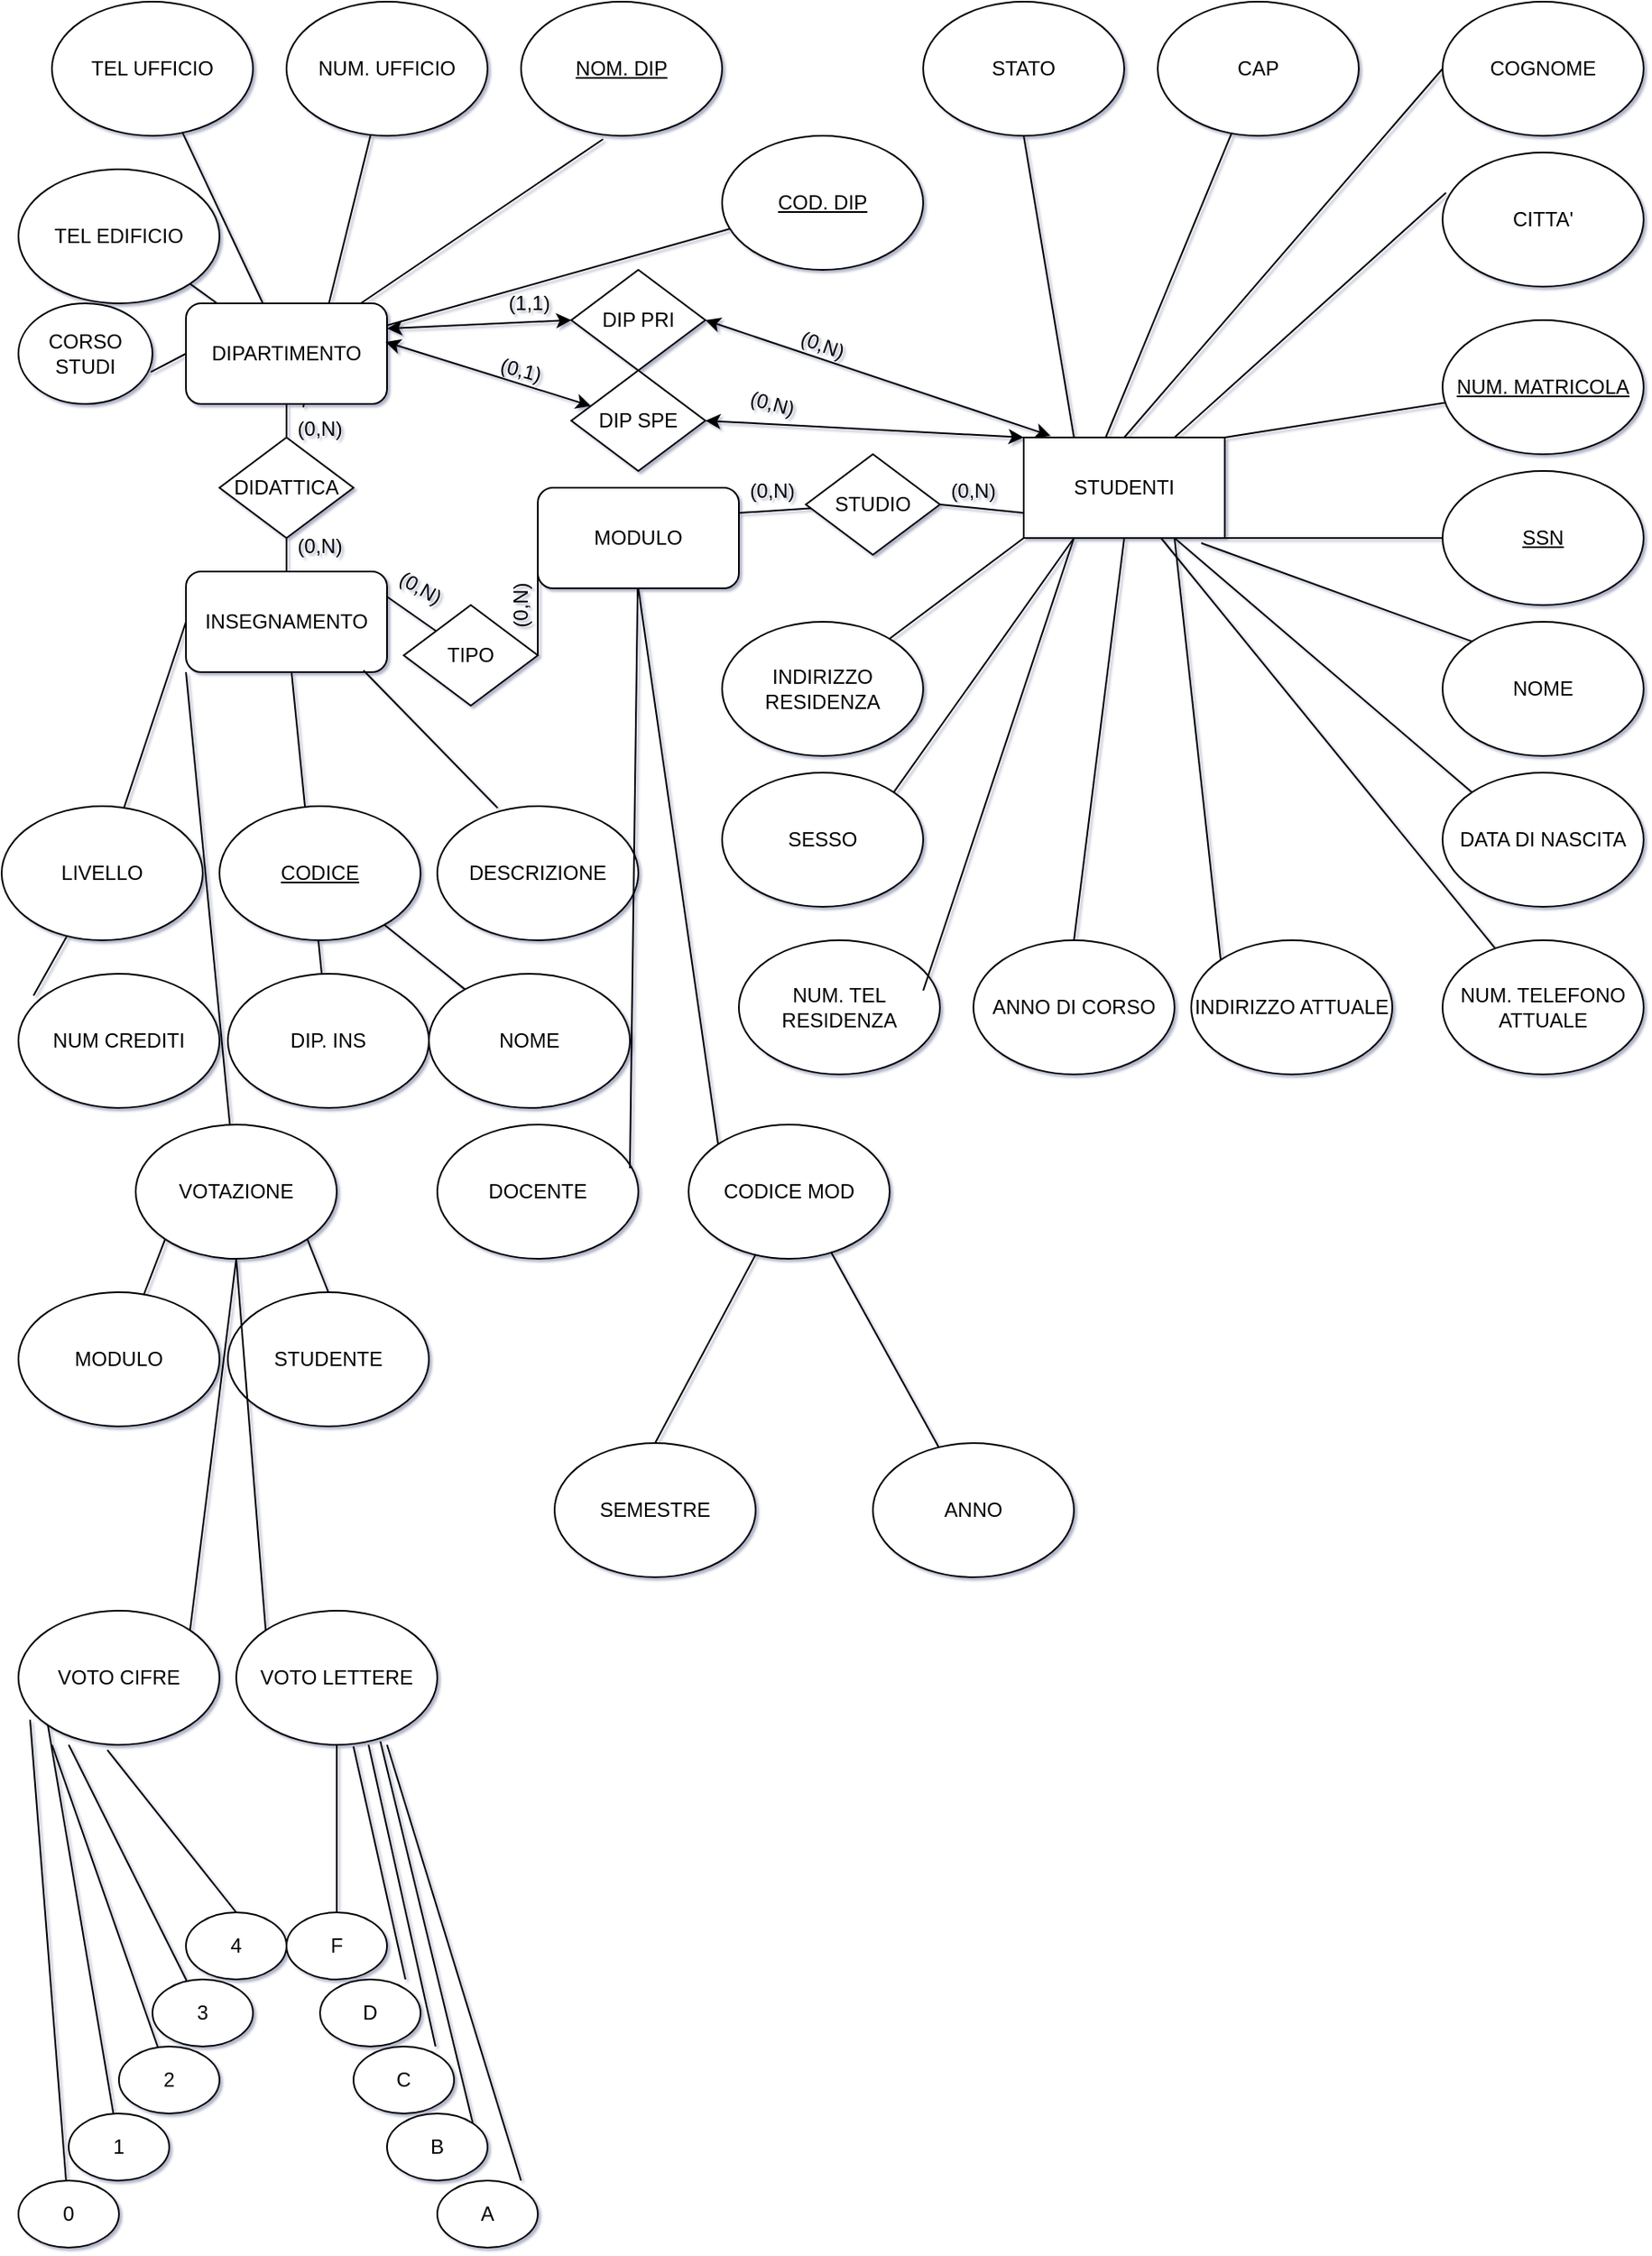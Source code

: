 <mxfile version="14.1.1" type="github">
  <diagram id="6cOSNIeElhGFrdeFhDfk" name="Page-1">
    <mxGraphModel dx="1860" dy="750" grid="1" gridSize="10" guides="0" tooltips="1" connect="1" arrows="1" fold="1" page="1" pageScale="1" pageWidth="413" pageHeight="583" math="0" shadow="1">
      <root>
        <mxCell id="0" />
        <mxCell id="1" parent="0" />
        <mxCell id="xA2UetYVVYsu-TyS2bMy-2" value="STUDENTI" style="rounded=0;whiteSpace=wrap;html=1;" parent="1" vertex="1">
          <mxGeometry x="600" y="260" width="120" height="60" as="geometry" />
        </mxCell>
        <mxCell id="xA2UetYVVYsu-TyS2bMy-3" value="STUDIO" style="rhombus;whiteSpace=wrap;html=1;" parent="1" vertex="1">
          <mxGeometry x="470" y="270" width="80" height="60" as="geometry" />
        </mxCell>
        <mxCell id="xA2UetYVVYsu-TyS2bMy-6" value="NOME" style="ellipse;whiteSpace=wrap;html=1;" parent="1" vertex="1">
          <mxGeometry x="850" y="370" width="120" height="80" as="geometry" />
        </mxCell>
        <mxCell id="xA2UetYVVYsu-TyS2bMy-7" value="&lt;u&gt;NUM. MATRICOLA&lt;/u&gt;" style="ellipse;whiteSpace=wrap;html=1;" parent="1" vertex="1">
          <mxGeometry x="850" y="190" width="120" height="80" as="geometry" />
        </mxCell>
        <mxCell id="xA2UetYVVYsu-TyS2bMy-8" value="&lt;u&gt;SSN&lt;/u&gt;" style="ellipse;whiteSpace=wrap;html=1;" parent="1" vertex="1">
          <mxGeometry x="850" y="280" width="120" height="80" as="geometry" />
        </mxCell>
        <mxCell id="xA2UetYVVYsu-TyS2bMy-10" value="NUM. TELEFONO ATTUALE" style="ellipse;whiteSpace=wrap;html=1;direction=west;" parent="1" vertex="1">
          <mxGeometry x="850" y="560" width="120" height="80" as="geometry" />
        </mxCell>
        <mxCell id="xA2UetYVVYsu-TyS2bMy-11" value="INDIRIZZO ATTUALE" style="ellipse;whiteSpace=wrap;html=1;" parent="1" vertex="1">
          <mxGeometry x="700" y="560" width="120" height="80" as="geometry" />
        </mxCell>
        <mxCell id="xA2UetYVVYsu-TyS2bMy-12" value="INDIRIZZO RESIDENZA" style="ellipse;whiteSpace=wrap;html=1;" parent="1" vertex="1">
          <mxGeometry x="420" y="370" width="120" height="80" as="geometry" />
        </mxCell>
        <mxCell id="xA2UetYVVYsu-TyS2bMy-13" value="NUM. TEL RESIDENZA" style="ellipse;whiteSpace=wrap;html=1;" parent="1" vertex="1">
          <mxGeometry x="430" y="560" width="120" height="80" as="geometry" />
        </mxCell>
        <mxCell id="xA2UetYVVYsu-TyS2bMy-14" value="DATA DI NASCITA" style="ellipse;whiteSpace=wrap;html=1;" parent="1" vertex="1">
          <mxGeometry x="850" y="460" width="120" height="80" as="geometry" />
        </mxCell>
        <mxCell id="xA2UetYVVYsu-TyS2bMy-15" value="SESSO" style="ellipse;whiteSpace=wrap;html=1;" parent="1" vertex="1">
          <mxGeometry x="420" y="460" width="120" height="80" as="geometry" />
        </mxCell>
        <mxCell id="xA2UetYVVYsu-TyS2bMy-16" value="ANNO DI CORSO" style="ellipse;whiteSpace=wrap;html=1;" parent="1" vertex="1">
          <mxGeometry x="570" y="560" width="120" height="80" as="geometry" />
        </mxCell>
        <mxCell id="xA2UetYVVYsu-TyS2bMy-24" value="CITTA&#39;" style="ellipse;whiteSpace=wrap;html=1;" parent="1" vertex="1">
          <mxGeometry x="850" y="90" width="120" height="80" as="geometry" />
        </mxCell>
        <mxCell id="xA2UetYVVYsu-TyS2bMy-25" value="STATO" style="ellipse;whiteSpace=wrap;html=1;" parent="1" vertex="1">
          <mxGeometry x="540" width="120" height="80" as="geometry" />
        </mxCell>
        <mxCell id="xA2UetYVVYsu-TyS2bMy-26" value="CAP" style="ellipse;whiteSpace=wrap;html=1;" parent="1" vertex="1">
          <mxGeometry x="680" width="120" height="80" as="geometry" />
        </mxCell>
        <mxCell id="xA2UetYVVYsu-TyS2bMy-27" value="COGNOME" style="ellipse;whiteSpace=wrap;html=1;" parent="1" vertex="1">
          <mxGeometry x="850" width="120" height="80" as="geometry" />
        </mxCell>
        <mxCell id="xA2UetYVVYsu-TyS2bMy-28" value="" style="endArrow=none;html=1;entryX=1;entryY=1;entryDx=0;entryDy=0;" parent="1" source="xA2UetYVVYsu-TyS2bMy-8" target="xA2UetYVVYsu-TyS2bMy-2" edge="1">
          <mxGeometry width="50" height="50" relative="1" as="geometry">
            <mxPoint x="390" y="310" as="sourcePoint" />
            <mxPoint x="440" y="260" as="targetPoint" />
          </mxGeometry>
        </mxCell>
        <mxCell id="xA2UetYVVYsu-TyS2bMy-29" value="" style="endArrow=none;html=1;exitX=1;exitY=0;exitDx=0;exitDy=0;" parent="1" source="xA2UetYVVYsu-TyS2bMy-2" target="xA2UetYVVYsu-TyS2bMy-7" edge="1">
          <mxGeometry width="50" height="50" relative="1" as="geometry">
            <mxPoint x="390" y="310" as="sourcePoint" />
            <mxPoint x="440" y="260" as="targetPoint" />
          </mxGeometry>
        </mxCell>
        <mxCell id="xA2UetYVVYsu-TyS2bMy-30" value="" style="endArrow=none;html=1;exitX=0.25;exitY=0;exitDx=0;exitDy=0;entryX=0.5;entryY=1;entryDx=0;entryDy=0;" parent="1" source="xA2UetYVVYsu-TyS2bMy-2" target="xA2UetYVVYsu-TyS2bMy-25" edge="1">
          <mxGeometry width="50" height="50" relative="1" as="geometry">
            <mxPoint x="547" y="192.02" as="sourcePoint" />
            <mxPoint x="530" y="120" as="targetPoint" />
          </mxGeometry>
        </mxCell>
        <mxCell id="xA2UetYVVYsu-TyS2bMy-31" value="" style="endArrow=none;html=1;entryX=0.408;entryY=0;entryDx=0;entryDy=0;entryPerimeter=0;" parent="1" source="xA2UetYVVYsu-TyS2bMy-26" target="xA2UetYVVYsu-TyS2bMy-2" edge="1">
          <mxGeometry width="50" height="50" relative="1" as="geometry">
            <mxPoint x="390" y="210" as="sourcePoint" />
            <mxPoint x="556.96" y="168.02" as="targetPoint" />
          </mxGeometry>
        </mxCell>
        <mxCell id="xA2UetYVVYsu-TyS2bMy-32" value="" style="endArrow=none;html=1;exitX=0.017;exitY=0.3;exitDx=0;exitDy=0;exitPerimeter=0;entryX=0.75;entryY=0;entryDx=0;entryDy=0;" parent="1" source="xA2UetYVVYsu-TyS2bMy-24" target="xA2UetYVVYsu-TyS2bMy-2" edge="1">
          <mxGeometry width="50" height="50" relative="1" as="geometry">
            <mxPoint x="390" y="210" as="sourcePoint" />
            <mxPoint x="670" y="200" as="targetPoint" />
          </mxGeometry>
        </mxCell>
        <mxCell id="xA2UetYVVYsu-TyS2bMy-33" value="" style="endArrow=none;html=1;entryX=0;entryY=0.5;entryDx=0;entryDy=0;exitX=0.5;exitY=0;exitDx=0;exitDy=0;" parent="1" source="xA2UetYVVYsu-TyS2bMy-2" target="xA2UetYVVYsu-TyS2bMy-27" edge="1">
          <mxGeometry width="50" height="50" relative="1" as="geometry">
            <mxPoint x="640" y="170" as="sourcePoint" />
            <mxPoint x="440" y="160" as="targetPoint" />
          </mxGeometry>
        </mxCell>
        <mxCell id="xA2UetYVVYsu-TyS2bMy-34" value="&lt;u&gt;NOM. DIP&lt;/u&gt;" style="ellipse;whiteSpace=wrap;html=1;" parent="1" vertex="1">
          <mxGeometry x="300" width="120" height="80" as="geometry" />
        </mxCell>
        <mxCell id="xA2UetYVVYsu-TyS2bMy-35" value="DIP. INS" style="ellipse;whiteSpace=wrap;html=1;" parent="1" vertex="1">
          <mxGeometry x="125" y="580" width="120" height="80" as="geometry" />
        </mxCell>
        <mxCell id="xA2UetYVVYsu-TyS2bMy-36" value="TEL EDIFICIO" style="ellipse;whiteSpace=wrap;html=1;" parent="1" vertex="1">
          <mxGeometry y="100" width="120" height="80" as="geometry" />
        </mxCell>
        <mxCell id="xA2UetYVVYsu-TyS2bMy-37" value="TEL UFFICIO" style="ellipse;whiteSpace=wrap;html=1;" parent="1" vertex="1">
          <mxGeometry x="20" width="120" height="80" as="geometry" />
        </mxCell>
        <mxCell id="xA2UetYVVYsu-TyS2bMy-38" value="NUM. UFFICIO" style="ellipse;whiteSpace=wrap;html=1;" parent="1" vertex="1">
          <mxGeometry x="160" width="120" height="80" as="geometry" />
        </mxCell>
        <mxCell id="xA2UetYVVYsu-TyS2bMy-39" value="&lt;u&gt;COD. DIP&lt;/u&gt;" style="ellipse;whiteSpace=wrap;html=1;" parent="1" vertex="1">
          <mxGeometry x="420" y="80" width="120" height="80" as="geometry" />
        </mxCell>
        <mxCell id="xA2UetYVVYsu-TyS2bMy-40" value="" style="endArrow=none;html=1;" parent="1" source="xA2UetYVVYsu-TyS2bMy-39" target="xA2UetYVVYsu-TyS2bMy-58" edge="1">
          <mxGeometry width="50" height="50" relative="1" as="geometry">
            <mxPoint x="400" y="310" as="sourcePoint" />
            <mxPoint x="450" y="260" as="targetPoint" />
          </mxGeometry>
        </mxCell>
        <mxCell id="xA2UetYVVYsu-TyS2bMy-41" value="" style="endArrow=none;html=1;exitX=0.408;exitY=1.025;exitDx=0;exitDy=0;exitPerimeter=0;" parent="1" source="xA2UetYVVYsu-TyS2bMy-34" target="xA2UetYVVYsu-TyS2bMy-58" edge="1">
          <mxGeometry width="50" height="50" relative="1" as="geometry">
            <mxPoint x="220" y="530" as="sourcePoint" />
            <mxPoint x="450" y="260" as="targetPoint" />
          </mxGeometry>
        </mxCell>
        <mxCell id="xA2UetYVVYsu-TyS2bMy-42" value="" style="endArrow=none;html=1;exitX=1;exitY=1;exitDx=0;exitDy=0;" parent="1" source="xA2UetYVVYsu-TyS2bMy-36" target="xA2UetYVVYsu-TyS2bMy-58" edge="1">
          <mxGeometry width="50" height="50" relative="1" as="geometry">
            <mxPoint x="400" y="310" as="sourcePoint" />
            <mxPoint x="450" y="260" as="targetPoint" />
          </mxGeometry>
        </mxCell>
        <mxCell id="xA2UetYVVYsu-TyS2bMy-43" value="" style="endArrow=none;html=1;exitX=0.583;exitY=1.033;exitDx=0;exitDy=0;exitPerimeter=0;" parent="1" source="xA2UetYVVYsu-TyS2bMy-58" target="xA2UetYVVYsu-TyS2bMy-38" edge="1">
          <mxGeometry width="50" height="50" relative="1" as="geometry">
            <mxPoint x="400" y="310" as="sourcePoint" />
            <mxPoint x="450" y="260" as="targetPoint" />
          </mxGeometry>
        </mxCell>
        <mxCell id="xA2UetYVVYsu-TyS2bMy-44" value="" style="endArrow=none;html=1;" parent="1" source="xA2UetYVVYsu-TyS2bMy-58" target="xA2UetYVVYsu-TyS2bMy-37" edge="1">
          <mxGeometry width="50" height="50" relative="1" as="geometry">
            <mxPoint x="400" y="310" as="sourcePoint" />
            <mxPoint x="450" y="260" as="targetPoint" />
          </mxGeometry>
        </mxCell>
        <mxCell id="xA2UetYVVYsu-TyS2bMy-48" value="" style="endArrow=none;html=1;exitX=0.883;exitY=1.05;exitDx=0;exitDy=0;exitPerimeter=0;entryX=0;entryY=0;entryDx=0;entryDy=0;" parent="1" source="xA2UetYVVYsu-TyS2bMy-2" target="xA2UetYVVYsu-TyS2bMy-6" edge="1">
          <mxGeometry width="50" height="50" relative="1" as="geometry">
            <mxPoint x="400" y="510" as="sourcePoint" />
            <mxPoint x="450" y="460" as="targetPoint" />
          </mxGeometry>
        </mxCell>
        <mxCell id="xA2UetYVVYsu-TyS2bMy-49" value="" style="endArrow=none;html=1;entryX=0.25;entryY=1;entryDx=0;entryDy=0;exitX=1;exitY=0;exitDx=0;exitDy=0;" parent="1" source="xA2UetYVVYsu-TyS2bMy-15" target="xA2UetYVVYsu-TyS2bMy-2" edge="1">
          <mxGeometry width="50" height="50" relative="1" as="geometry">
            <mxPoint x="400" y="510" as="sourcePoint" />
            <mxPoint x="450" y="460" as="targetPoint" />
          </mxGeometry>
        </mxCell>
        <mxCell id="xA2UetYVVYsu-TyS2bMy-50" value="" style="endArrow=none;html=1;entryX=0;entryY=1;entryDx=0;entryDy=0;" parent="1" source="xA2UetYVVYsu-TyS2bMy-12" target="xA2UetYVVYsu-TyS2bMy-2" edge="1">
          <mxGeometry width="50" height="50" relative="1" as="geometry">
            <mxPoint x="400" y="510" as="sourcePoint" />
            <mxPoint x="450" y="460" as="targetPoint" />
          </mxGeometry>
        </mxCell>
        <mxCell id="xA2UetYVVYsu-TyS2bMy-51" value="" style="endArrow=none;html=1;exitX=0.75;exitY=1;exitDx=0;exitDy=0;entryX=0;entryY=0;entryDx=0;entryDy=0;" parent="1" source="xA2UetYVVYsu-TyS2bMy-2" target="xA2UetYVVYsu-TyS2bMy-14" edge="1">
          <mxGeometry width="50" height="50" relative="1" as="geometry">
            <mxPoint x="400" y="510" as="sourcePoint" />
            <mxPoint x="450" y="460" as="targetPoint" />
          </mxGeometry>
        </mxCell>
        <mxCell id="xA2UetYVVYsu-TyS2bMy-52" value="" style="endArrow=none;html=1;entryX=0.25;entryY=1;entryDx=0;entryDy=0;exitX=0.917;exitY=0.375;exitDx=0;exitDy=0;exitPerimeter=0;" parent="1" source="xA2UetYVVYsu-TyS2bMy-13" target="xA2UetYVVYsu-TyS2bMy-2" edge="1">
          <mxGeometry width="50" height="50" relative="1" as="geometry">
            <mxPoint x="400" y="510" as="sourcePoint" />
            <mxPoint x="450" y="460" as="targetPoint" />
          </mxGeometry>
        </mxCell>
        <mxCell id="xA2UetYVVYsu-TyS2bMy-53" value="" style="endArrow=none;html=1;entryX=0.5;entryY=1;entryDx=0;entryDy=0;exitX=0.5;exitY=0;exitDx=0;exitDy=0;" parent="1" source="xA2UetYVVYsu-TyS2bMy-16" target="xA2UetYVVYsu-TyS2bMy-2" edge="1">
          <mxGeometry width="50" height="50" relative="1" as="geometry">
            <mxPoint x="400" y="510" as="sourcePoint" />
            <mxPoint x="450" y="460" as="targetPoint" />
          </mxGeometry>
        </mxCell>
        <mxCell id="xA2UetYVVYsu-TyS2bMy-54" value="" style="endArrow=none;html=1;entryX=0.683;entryY=1;entryDx=0;entryDy=0;entryPerimeter=0;" parent="1" source="xA2UetYVVYsu-TyS2bMy-10" target="xA2UetYVVYsu-TyS2bMy-2" edge="1">
          <mxGeometry width="50" height="50" relative="1" as="geometry">
            <mxPoint x="400" y="510" as="sourcePoint" />
            <mxPoint x="450" y="460" as="targetPoint" />
          </mxGeometry>
        </mxCell>
        <mxCell id="xA2UetYVVYsu-TyS2bMy-56" value="" style="endArrow=none;html=1;entryX=0.75;entryY=1;entryDx=0;entryDy=0;exitX=0;exitY=0;exitDx=0;exitDy=0;" parent="1" source="xA2UetYVVYsu-TyS2bMy-11" target="xA2UetYVVYsu-TyS2bMy-2" edge="1">
          <mxGeometry width="50" height="50" relative="1" as="geometry">
            <mxPoint x="400" y="510" as="sourcePoint" />
            <mxPoint x="450" y="460" as="targetPoint" />
          </mxGeometry>
        </mxCell>
        <mxCell id="xA2UetYVVYsu-TyS2bMy-61" value="INSEGNAMENTO" style="rounded=1;whiteSpace=wrap;html=1;" parent="1" vertex="1">
          <mxGeometry x="100" y="340" width="120" height="60" as="geometry" />
        </mxCell>
        <mxCell id="xA2UetYVVYsu-TyS2bMy-62" value="" style="endArrow=none;html=1;" parent="1" target="xA2UetYVVYsu-TyS2bMy-150" edge="1">
          <mxGeometry width="50" height="50" relative="1" as="geometry">
            <mxPoint x="160" y="340" as="sourcePoint" />
            <mxPoint x="160" y="320" as="targetPoint" />
          </mxGeometry>
        </mxCell>
        <mxCell id="xA2UetYVVYsu-TyS2bMy-63" value="NUM CREDITI" style="ellipse;whiteSpace=wrap;html=1;" parent="1" vertex="1">
          <mxGeometry y="580" width="120" height="80" as="geometry" />
        </mxCell>
        <mxCell id="xA2UetYVVYsu-TyS2bMy-65" value="DESCRIZIONE" style="ellipse;whiteSpace=wrap;html=1;" parent="1" vertex="1">
          <mxGeometry x="250" y="480" width="120" height="80" as="geometry" />
        </mxCell>
        <mxCell id="xA2UetYVVYsu-TyS2bMy-66" value="NOME" style="ellipse;whiteSpace=wrap;html=1;" parent="1" vertex="1">
          <mxGeometry x="245" y="580" width="120" height="80" as="geometry" />
        </mxCell>
        <mxCell id="xA2UetYVVYsu-TyS2bMy-70" value="" style="endArrow=none;html=1;exitX=0.3;exitY=0.013;exitDx=0;exitDy=0;entryX=0.883;entryY=0.983;entryDx=0;entryDy=0;entryPerimeter=0;exitPerimeter=0;" parent="1" source="xA2UetYVVYsu-TyS2bMy-65" target="xA2UetYVVYsu-TyS2bMy-61" edge="1">
          <mxGeometry width="50" height="50" relative="1" as="geometry">
            <mxPoint x="400" y="90" as="sourcePoint" />
            <mxPoint x="450" y="40" as="targetPoint" />
          </mxGeometry>
        </mxCell>
        <mxCell id="xA2UetYVVYsu-TyS2bMy-72" value="" style="endArrow=none;html=1;entryX=0;entryY=0.5;entryDx=0;entryDy=0;" parent="1" source="xA2UetYVVYsu-TyS2bMy-67" target="xA2UetYVVYsu-TyS2bMy-61" edge="1">
          <mxGeometry width="50" height="50" relative="1" as="geometry">
            <mxPoint x="400" y="90" as="sourcePoint" />
            <mxPoint x="450" y="40" as="targetPoint" />
          </mxGeometry>
        </mxCell>
        <mxCell id="xA2UetYVVYsu-TyS2bMy-73" value="" style="endArrow=none;html=1;" parent="1" source="xA2UetYVVYsu-TyS2bMy-35" target="xA2UetYVVYsu-TyS2bMy-61" edge="1">
          <mxGeometry width="50" height="50" relative="1" as="geometry">
            <mxPoint x="400" y="90" as="sourcePoint" />
            <mxPoint x="450" y="40" as="targetPoint" />
          </mxGeometry>
        </mxCell>
        <mxCell id="xA2UetYVVYsu-TyS2bMy-74" value="MODULO" style="rounded=1;whiteSpace=wrap;html=1;" parent="1" vertex="1">
          <mxGeometry x="310" y="290" width="120" height="60" as="geometry" />
        </mxCell>
        <mxCell id="xA2UetYVVYsu-TyS2bMy-75" value="" style="endArrow=none;html=1;entryX=0;entryY=0.75;entryDx=0;entryDy=0;exitX=1;exitY=0.5;exitDx=0;exitDy=0;" parent="1" source="xA2UetYVVYsu-TyS2bMy-3" target="xA2UetYVVYsu-TyS2bMy-2" edge="1">
          <mxGeometry width="50" height="50" relative="1" as="geometry">
            <mxPoint x="290" y="310" as="sourcePoint" />
            <mxPoint x="450" y="480" as="targetPoint" />
          </mxGeometry>
        </mxCell>
        <mxCell id="xA2UetYVVYsu-TyS2bMy-76" value="VOTO CIFRE" style="ellipse;whiteSpace=wrap;html=1;" parent="1" vertex="1">
          <mxGeometry y="960" width="120" height="80" as="geometry" />
        </mxCell>
        <mxCell id="xA2UetYVVYsu-TyS2bMy-77" value="CODICE MOD" style="ellipse;whiteSpace=wrap;html=1;" parent="1" vertex="1">
          <mxGeometry x="400" y="670" width="120" height="80" as="geometry" />
        </mxCell>
        <mxCell id="xA2UetYVVYsu-TyS2bMy-79" value="ANNO" style="ellipse;whiteSpace=wrap;html=1;" parent="1" vertex="1">
          <mxGeometry x="510" y="860" width="120" height="80" as="geometry" />
        </mxCell>
        <mxCell id="xA2UetYVVYsu-TyS2bMy-81" value="DOCENTE" style="ellipse;whiteSpace=wrap;html=1;" parent="1" vertex="1">
          <mxGeometry x="250" y="670" width="120" height="80" as="geometry" />
        </mxCell>
        <mxCell id="xA2UetYVVYsu-TyS2bMy-83" value="" style="endArrow=none;html=1;exitX=0.958;exitY=0.325;exitDx=0;exitDy=0;exitPerimeter=0;" parent="1" source="xA2UetYVVYsu-TyS2bMy-81" target="xA2UetYVVYsu-TyS2bMy-74" edge="1">
          <mxGeometry width="50" height="50" relative="1" as="geometry">
            <mxPoint x="400" y="730" as="sourcePoint" />
            <mxPoint x="450" y="680" as="targetPoint" />
          </mxGeometry>
        </mxCell>
        <mxCell id="xA2UetYVVYsu-TyS2bMy-84" value="SEMESTRE" style="ellipse;whiteSpace=wrap;html=1;" parent="1" vertex="1">
          <mxGeometry x="320" y="860" width="120" height="80" as="geometry" />
        </mxCell>
        <mxCell id="xA2UetYVVYsu-TyS2bMy-85" value="" style="endArrow=none;html=1;exitX=0.5;exitY=1;exitDx=0;exitDy=0;entryX=0;entryY=0;entryDx=0;entryDy=0;" parent="1" source="xA2UetYVVYsu-TyS2bMy-74" target="xA2UetYVVYsu-TyS2bMy-77" edge="1">
          <mxGeometry width="50" height="50" relative="1" as="geometry">
            <mxPoint x="400" y="730" as="sourcePoint" />
            <mxPoint x="450" y="680" as="targetPoint" />
          </mxGeometry>
        </mxCell>
        <mxCell id="xA2UetYVVYsu-TyS2bMy-87" value="" style="endArrow=none;html=1;exitX=0.5;exitY=0;exitDx=0;exitDy=0;" parent="1" source="xA2UetYVVYsu-TyS2bMy-84" target="xA2UetYVVYsu-TyS2bMy-77" edge="1">
          <mxGeometry width="50" height="50" relative="1" as="geometry">
            <mxPoint x="400" y="730" as="sourcePoint" />
            <mxPoint x="399.96" y="820" as="targetPoint" />
          </mxGeometry>
        </mxCell>
        <mxCell id="xA2UetYVVYsu-TyS2bMy-88" value="" style="endArrow=none;html=1;exitX=0.708;exitY=0.95;exitDx=0;exitDy=0;exitPerimeter=0;" parent="1" source="xA2UetYVVYsu-TyS2bMy-77" target="xA2UetYVVYsu-TyS2bMy-79" edge="1">
          <mxGeometry width="50" height="50" relative="1" as="geometry">
            <mxPoint x="500.04" y="824" as="sourcePoint" />
            <mxPoint x="450" y="680" as="targetPoint" />
          </mxGeometry>
        </mxCell>
        <mxCell id="xA2UetYVVYsu-TyS2bMy-58" value="DIPARTIMENTO" style="rounded=1;whiteSpace=wrap;html=1;" parent="1" vertex="1">
          <mxGeometry x="100" y="180" width="120" height="60" as="geometry" />
        </mxCell>
        <mxCell id="xA2UetYVVYsu-TyS2bMy-90" value="" style="endArrow=none;html=1;exitX=0.5;exitY=0;exitDx=0;exitDy=0;" parent="1" edge="1">
          <mxGeometry width="50" height="50" relative="1" as="geometry">
            <mxPoint x="160" y="260" as="sourcePoint" />
            <mxPoint x="160" y="240" as="targetPoint" />
          </mxGeometry>
        </mxCell>
        <mxCell id="xA2UetYVVYsu-TyS2bMy-94" value="VOTO LETTERE" style="ellipse;whiteSpace=wrap;html=1;" parent="1" vertex="1">
          <mxGeometry x="130" y="960" width="120" height="80" as="geometry" />
        </mxCell>
        <mxCell id="xA2UetYVVYsu-TyS2bMy-95" value="MODULO" style="ellipse;whiteSpace=wrap;html=1;" parent="1" vertex="1">
          <mxGeometry y="770" width="120" height="80" as="geometry" />
        </mxCell>
        <mxCell id="xA2UetYVVYsu-TyS2bMy-96" value="STUDENTE" style="ellipse;whiteSpace=wrap;html=1;" parent="1" vertex="1">
          <mxGeometry x="125" y="770" width="120" height="80" as="geometry" />
        </mxCell>
        <mxCell id="xA2UetYVVYsu-TyS2bMy-97" value="" style="endArrow=none;html=1;exitX=0;exitY=1;exitDx=0;exitDy=0;" parent="1" source="xA2UetYVVYsu-TyS2bMy-159" target="xA2UetYVVYsu-TyS2bMy-95" edge="1">
          <mxGeometry width="50" height="50" relative="1" as="geometry">
            <mxPoint x="70.04" y="800" as="sourcePoint" />
            <mxPoint x="450" y="880" as="targetPoint" />
          </mxGeometry>
        </mxCell>
        <mxCell id="xA2UetYVVYsu-TyS2bMy-98" value="" style="endArrow=none;html=1;exitX=1;exitY=1;exitDx=0;exitDy=0;entryX=0.5;entryY=0;entryDx=0;entryDy=0;" parent="1" source="xA2UetYVVYsu-TyS2bMy-159" target="xA2UetYVVYsu-TyS2bMy-96" edge="1">
          <mxGeometry width="50" height="50" relative="1" as="geometry">
            <mxPoint x="140" y="785" as="sourcePoint" />
            <mxPoint x="450" y="880" as="targetPoint" />
          </mxGeometry>
        </mxCell>
        <mxCell id="xA2UetYVVYsu-TyS2bMy-99" value="" style="endArrow=none;html=1;exitX=0.5;exitY=1;exitDx=0;exitDy=0;entryX=1;entryY=0;entryDx=0;entryDy=0;" parent="1" source="xA2UetYVVYsu-TyS2bMy-159" target="xA2UetYVVYsu-TyS2bMy-76" edge="1">
          <mxGeometry width="50" height="50" relative="1" as="geometry">
            <mxPoint x="110" y="800" as="sourcePoint" />
            <mxPoint x="450" y="880" as="targetPoint" />
          </mxGeometry>
        </mxCell>
        <mxCell id="xA2UetYVVYsu-TyS2bMy-100" value="" style="endArrow=none;html=1;exitX=0.5;exitY=1;exitDx=0;exitDy=0;entryX=0;entryY=0;entryDx=0;entryDy=0;" parent="1" source="xA2UetYVVYsu-TyS2bMy-159" target="xA2UetYVVYsu-TyS2bMy-94" edge="1">
          <mxGeometry width="50" height="50" relative="1" as="geometry">
            <mxPoint x="121.04" y="803" as="sourcePoint" />
            <mxPoint x="450" y="880" as="targetPoint" />
          </mxGeometry>
        </mxCell>
        <mxCell id="xA2UetYVVYsu-TyS2bMy-101" value="F" style="ellipse;whiteSpace=wrap;html=1;" parent="1" vertex="1">
          <mxGeometry x="160" y="1140" width="60" height="40" as="geometry" />
        </mxCell>
        <mxCell id="xA2UetYVVYsu-TyS2bMy-102" value="4" style="ellipse;whiteSpace=wrap;html=1;" parent="1" vertex="1">
          <mxGeometry x="100" y="1140" width="60" height="40" as="geometry" />
        </mxCell>
        <mxCell id="xA2UetYVVYsu-TyS2bMy-103" value="A" style="ellipse;whiteSpace=wrap;html=1;" parent="1" vertex="1">
          <mxGeometry x="250" y="1300" width="60" height="40" as="geometry" />
        </mxCell>
        <mxCell id="xA2UetYVVYsu-TyS2bMy-104" value="B" style="ellipse;whiteSpace=wrap;html=1;" parent="1" vertex="1">
          <mxGeometry x="220" y="1260" width="60" height="40" as="geometry" />
        </mxCell>
        <mxCell id="xA2UetYVVYsu-TyS2bMy-105" value="C" style="ellipse;whiteSpace=wrap;html=1;" parent="1" vertex="1">
          <mxGeometry x="200" y="1220" width="60" height="40" as="geometry" />
        </mxCell>
        <mxCell id="xA2UetYVVYsu-TyS2bMy-106" value="D" style="ellipse;whiteSpace=wrap;html=1;" parent="1" vertex="1">
          <mxGeometry x="180" y="1180" width="60" height="40" as="geometry" />
        </mxCell>
        <mxCell id="xA2UetYVVYsu-TyS2bMy-107" value="3" style="ellipse;whiteSpace=wrap;html=1;" parent="1" vertex="1">
          <mxGeometry x="80" y="1180" width="60" height="40" as="geometry" />
        </mxCell>
        <mxCell id="xA2UetYVVYsu-TyS2bMy-108" value="2" style="ellipse;whiteSpace=wrap;html=1;" parent="1" vertex="1">
          <mxGeometry x="60" y="1220" width="60" height="40" as="geometry" />
        </mxCell>
        <mxCell id="xA2UetYVVYsu-TyS2bMy-109" value="1" style="ellipse;whiteSpace=wrap;html=1;" parent="1" vertex="1">
          <mxGeometry x="30" y="1260" width="60" height="40" as="geometry" />
        </mxCell>
        <mxCell id="xA2UetYVVYsu-TyS2bMy-110" value="0" style="ellipse;whiteSpace=wrap;html=1;" parent="1" vertex="1">
          <mxGeometry y="1300" width="60" height="40" as="geometry" />
        </mxCell>
        <mxCell id="xA2UetYVVYsu-TyS2bMy-111" value="" style="endArrow=none;html=1;exitX=0.442;exitY=1.038;exitDx=0;exitDy=0;exitPerimeter=0;entryX=0.5;entryY=0;entryDx=0;entryDy=0;" parent="1" source="xA2UetYVVYsu-TyS2bMy-76" target="xA2UetYVVYsu-TyS2bMy-102" edge="1">
          <mxGeometry width="50" height="50" relative="1" as="geometry">
            <mxPoint x="400" y="1130" as="sourcePoint" />
            <mxPoint x="450" y="1080" as="targetPoint" />
          </mxGeometry>
        </mxCell>
        <mxCell id="xA2UetYVVYsu-TyS2bMy-112" value="" style="endArrow=none;html=1;exitX=0.25;exitY=1;exitDx=0;exitDy=0;exitPerimeter=0;" parent="1" source="xA2UetYVVYsu-TyS2bMy-76" target="xA2UetYVVYsu-TyS2bMy-107" edge="1">
          <mxGeometry width="50" height="50" relative="1" as="geometry">
            <mxPoint x="400" y="1130" as="sourcePoint" />
            <mxPoint x="450" y="1080" as="targetPoint" />
          </mxGeometry>
        </mxCell>
        <mxCell id="xA2UetYVVYsu-TyS2bMy-113" value="" style="endArrow=none;html=1;exitX=0.167;exitY=1;exitDx=0;exitDy=0;exitPerimeter=0;" parent="1" source="xA2UetYVVYsu-TyS2bMy-76" target="xA2UetYVVYsu-TyS2bMy-108" edge="1">
          <mxGeometry width="50" height="50" relative="1" as="geometry">
            <mxPoint x="400" y="1130" as="sourcePoint" />
            <mxPoint x="450" y="1080" as="targetPoint" />
          </mxGeometry>
        </mxCell>
        <mxCell id="xA2UetYVVYsu-TyS2bMy-114" value="" style="endArrow=none;html=1;exitX=0;exitY=1;exitDx=0;exitDy=0;" parent="1" source="xA2UetYVVYsu-TyS2bMy-76" target="xA2UetYVVYsu-TyS2bMy-109" edge="1">
          <mxGeometry width="50" height="50" relative="1" as="geometry">
            <mxPoint x="400" y="1130" as="sourcePoint" />
            <mxPoint x="450" y="1080" as="targetPoint" />
          </mxGeometry>
        </mxCell>
        <mxCell id="xA2UetYVVYsu-TyS2bMy-115" value="" style="endArrow=none;html=1;exitX=0.058;exitY=0.813;exitDx=0;exitDy=0;exitPerimeter=0;" parent="1" source="xA2UetYVVYsu-TyS2bMy-76" target="xA2UetYVVYsu-TyS2bMy-110" edge="1">
          <mxGeometry width="50" height="50" relative="1" as="geometry">
            <mxPoint x="400" y="1130" as="sourcePoint" />
            <mxPoint x="450" y="1080" as="targetPoint" />
          </mxGeometry>
        </mxCell>
        <mxCell id="xA2UetYVVYsu-TyS2bMy-116" value="" style="endArrow=none;html=1;exitX=0.5;exitY=1;exitDx=0;exitDy=0;entryX=0.5;entryY=0;entryDx=0;entryDy=0;" parent="1" source="xA2UetYVVYsu-TyS2bMy-94" target="xA2UetYVVYsu-TyS2bMy-101" edge="1">
          <mxGeometry width="50" height="50" relative="1" as="geometry">
            <mxPoint x="400" y="1130" as="sourcePoint" />
            <mxPoint x="450" y="1080" as="targetPoint" />
          </mxGeometry>
        </mxCell>
        <mxCell id="xA2UetYVVYsu-TyS2bMy-117" value="" style="endArrow=none;html=1;exitX=0.583;exitY=1.013;exitDx=0;exitDy=0;exitPerimeter=0;entryX=0.85;entryY=0;entryDx=0;entryDy=0;entryPerimeter=0;" parent="1" source="xA2UetYVVYsu-TyS2bMy-94" target="xA2UetYVVYsu-TyS2bMy-106" edge="1">
          <mxGeometry width="50" height="50" relative="1" as="geometry">
            <mxPoint x="400" y="1130" as="sourcePoint" />
            <mxPoint x="450" y="1080" as="targetPoint" />
          </mxGeometry>
        </mxCell>
        <mxCell id="xA2UetYVVYsu-TyS2bMy-118" value="" style="endArrow=none;html=1;exitX=0.658;exitY=1;exitDx=0;exitDy=0;exitPerimeter=0;entryX=0.816;entryY=0;entryDx=0;entryDy=0;entryPerimeter=0;" parent="1" source="xA2UetYVVYsu-TyS2bMy-94" target="xA2UetYVVYsu-TyS2bMy-105" edge="1">
          <mxGeometry width="50" height="50" relative="1" as="geometry">
            <mxPoint x="400" y="1130" as="sourcePoint" />
            <mxPoint x="450" y="1080" as="targetPoint" />
          </mxGeometry>
        </mxCell>
        <mxCell id="xA2UetYVVYsu-TyS2bMy-119" value="" style="endArrow=none;html=1;exitX=0.717;exitY=0.975;exitDx=0;exitDy=0;exitPerimeter=0;entryX=1;entryY=0;entryDx=0;entryDy=0;" parent="1" source="xA2UetYVVYsu-TyS2bMy-94" target="xA2UetYVVYsu-TyS2bMy-104" edge="1">
          <mxGeometry width="50" height="50" relative="1" as="geometry">
            <mxPoint x="400" y="1130" as="sourcePoint" />
            <mxPoint x="450" y="1080" as="targetPoint" />
          </mxGeometry>
        </mxCell>
        <mxCell id="xA2UetYVVYsu-TyS2bMy-120" value="" style="endArrow=none;html=1;exitX=0.75;exitY=1;exitDx=0;exitDy=0;exitPerimeter=0;entryX=0.833;entryY=0;entryDx=0;entryDy=0;entryPerimeter=0;" parent="1" source="xA2UetYVVYsu-TyS2bMy-94" target="xA2UetYVVYsu-TyS2bMy-103" edge="1">
          <mxGeometry width="50" height="50" relative="1" as="geometry">
            <mxPoint x="400" y="1130" as="sourcePoint" />
            <mxPoint x="450" y="1080" as="targetPoint" />
          </mxGeometry>
        </mxCell>
        <mxCell id="xA2UetYVVYsu-TyS2bMy-121" value="DIP SPE" style="rhombus;whiteSpace=wrap;html=1;" parent="1" vertex="1">
          <mxGeometry x="330" y="220" width="80" height="60" as="geometry" />
        </mxCell>
        <mxCell id="xA2UetYVVYsu-TyS2bMy-122" value="" style="endArrow=classic;startArrow=classic;html=1;entryX=1;entryY=0.5;entryDx=0;entryDy=0;exitX=0;exitY=0;exitDx=0;exitDy=0;" parent="1" source="xA2UetYVVYsu-TyS2bMy-2" target="xA2UetYVVYsu-TyS2bMy-121" edge="1">
          <mxGeometry width="50" height="50" relative="1" as="geometry">
            <mxPoint x="420" y="330" as="sourcePoint" />
            <mxPoint x="470" y="280" as="targetPoint" />
          </mxGeometry>
        </mxCell>
        <mxCell id="xA2UetYVVYsu-TyS2bMy-123" value="" style="endArrow=classic;startArrow=classic;html=1;exitX=0.992;exitY=0.383;exitDx=0;exitDy=0;exitPerimeter=0;" parent="1" source="xA2UetYVVYsu-TyS2bMy-58" target="xA2UetYVVYsu-TyS2bMy-121" edge="1">
          <mxGeometry width="50" height="50" relative="1" as="geometry">
            <mxPoint x="420" y="330" as="sourcePoint" />
            <mxPoint x="470" y="280" as="targetPoint" />
          </mxGeometry>
        </mxCell>
        <mxCell id="xA2UetYVVYsu-TyS2bMy-126" value="CORSO STUDI" style="ellipse;whiteSpace=wrap;html=1;" parent="1" vertex="1">
          <mxGeometry y="180" width="80" height="60" as="geometry" />
        </mxCell>
        <mxCell id="xA2UetYVVYsu-TyS2bMy-127" value="" style="endArrow=none;html=1;exitX=0.988;exitY=0.683;exitDx=0;exitDy=0;exitPerimeter=0;entryX=0;entryY=0.5;entryDx=0;entryDy=0;" parent="1" source="xA2UetYVVYsu-TyS2bMy-126" target="xA2UetYVVYsu-TyS2bMy-58" edge="1">
          <mxGeometry width="50" height="50" relative="1" as="geometry">
            <mxPoint x="380" y="320" as="sourcePoint" />
            <mxPoint x="430" y="270" as="targetPoint" />
          </mxGeometry>
        </mxCell>
        <mxCell id="xA2UetYVVYsu-TyS2bMy-131" value="DIP PRI" style="rhombus;whiteSpace=wrap;html=1;" parent="1" vertex="1">
          <mxGeometry x="330" y="160" width="80" height="60" as="geometry" />
        </mxCell>
        <mxCell id="xA2UetYVVYsu-TyS2bMy-132" value="" style="endArrow=classic;startArrow=classic;html=1;entryX=0.133;entryY=-0.017;entryDx=0;entryDy=0;entryPerimeter=0;exitX=1;exitY=0.5;exitDx=0;exitDy=0;" parent="1" source="xA2UetYVVYsu-TyS2bMy-131" target="xA2UetYVVYsu-TyS2bMy-2" edge="1">
          <mxGeometry width="50" height="50" relative="1" as="geometry">
            <mxPoint x="380" y="220" as="sourcePoint" />
            <mxPoint x="430" y="170" as="targetPoint" />
          </mxGeometry>
        </mxCell>
        <mxCell id="xA2UetYVVYsu-TyS2bMy-133" value="" style="endArrow=classic;startArrow=classic;html=1;exitX=1;exitY=0.25;exitDx=0;exitDy=0;entryX=0;entryY=0.5;entryDx=0;entryDy=0;" parent="1" source="xA2UetYVVYsu-TyS2bMy-58" target="xA2UetYVVYsu-TyS2bMy-131" edge="1">
          <mxGeometry width="50" height="50" relative="1" as="geometry">
            <mxPoint x="380" y="220" as="sourcePoint" />
            <mxPoint x="430" y="170" as="targetPoint" />
          </mxGeometry>
        </mxCell>
        <mxCell id="xA2UetYVVYsu-TyS2bMy-135" value="(0,N)" style="text;html=1;strokeColor=none;fillColor=none;align=center;verticalAlign=middle;whiteSpace=wrap;rounded=0;rotation=0;" parent="1" vertex="1">
          <mxGeometry x="550" y="282" width="40" height="20" as="geometry" />
        </mxCell>
        <mxCell id="xA2UetYVVYsu-TyS2bMy-138" value="(1,1)" style="text;html=1;strokeColor=none;fillColor=none;align=center;verticalAlign=middle;whiteSpace=wrap;rounded=0;rotation=0;" parent="1" vertex="1">
          <mxGeometry x="290" y="170" width="30" height="20" as="geometry" />
        </mxCell>
        <mxCell id="xA2UetYVVYsu-TyS2bMy-139" value="(0,N)" style="text;html=1;strokeColor=none;fillColor=none;align=center;verticalAlign=middle;whiteSpace=wrap;rounded=0;rotation=15;" parent="1" vertex="1">
          <mxGeometry x="430" y="230" width="40" height="20" as="geometry" />
        </mxCell>
        <mxCell id="xA2UetYVVYsu-TyS2bMy-140" value="(0,1)" style="text;html=1;strokeColor=none;fillColor=none;align=center;verticalAlign=middle;whiteSpace=wrap;rounded=0;rotation=15;" parent="1" vertex="1">
          <mxGeometry x="280" y="210" width="40" height="20" as="geometry" />
        </mxCell>
        <mxCell id="xA2UetYVVYsu-TyS2bMy-141" value="(0,N)" style="text;html=1;strokeColor=none;fillColor=none;align=center;verticalAlign=middle;whiteSpace=wrap;rounded=0;rotation=20;" parent="1" vertex="1">
          <mxGeometry x="460" y="190" width="40" height="30" as="geometry" />
        </mxCell>
        <mxCell id="xA2UetYVVYsu-TyS2bMy-148" value="" style="endArrow=none;html=1;exitX=1;exitY=0.25;exitDx=0;exitDy=0;" parent="1" source="xA2UetYVVYsu-TyS2bMy-74" target="xA2UetYVVYsu-TyS2bMy-3" edge="1">
          <mxGeometry width="50" height="50" relative="1" as="geometry">
            <mxPoint x="380" y="340" as="sourcePoint" />
            <mxPoint x="430" y="290" as="targetPoint" />
          </mxGeometry>
        </mxCell>
        <mxCell id="xA2UetYVVYsu-TyS2bMy-149" value="(0,N)" style="text;html=1;strokeColor=none;fillColor=none;align=center;verticalAlign=middle;whiteSpace=wrap;rounded=0;rotation=0;" parent="1" vertex="1">
          <mxGeometry x="430" y="282" width="40" height="20" as="geometry" />
        </mxCell>
        <mxCell id="xA2UetYVVYsu-TyS2bMy-150" value="DIDATTICA" style="rhombus;whiteSpace=wrap;html=1;" parent="1" vertex="1">
          <mxGeometry x="120" y="260" width="80" height="60" as="geometry" />
        </mxCell>
        <mxCell id="xA2UetYVVYsu-TyS2bMy-151" value="TIPO" style="rhombus;whiteSpace=wrap;html=1;" parent="1" vertex="1">
          <mxGeometry x="230" y="360" width="80" height="60" as="geometry" />
        </mxCell>
        <mxCell id="xA2UetYVVYsu-TyS2bMy-152" value="" style="endArrow=none;html=1;exitX=1;exitY=0.5;exitDx=0;exitDy=0;entryX=0;entryY=0.75;entryDx=0;entryDy=0;" parent="1" source="xA2UetYVVYsu-TyS2bMy-151" target="xA2UetYVVYsu-TyS2bMy-74" edge="1">
          <mxGeometry width="50" height="50" relative="1" as="geometry">
            <mxPoint x="380" y="240" as="sourcePoint" />
            <mxPoint x="430" y="190" as="targetPoint" />
          </mxGeometry>
        </mxCell>
        <mxCell id="xA2UetYVVYsu-TyS2bMy-153" value="" style="endArrow=none;html=1;exitX=1;exitY=0.25;exitDx=0;exitDy=0;" parent="1" source="xA2UetYVVYsu-TyS2bMy-61" target="xA2UetYVVYsu-TyS2bMy-151" edge="1">
          <mxGeometry width="50" height="50" relative="1" as="geometry">
            <mxPoint x="380" y="240" as="sourcePoint" />
            <mxPoint x="430" y="190" as="targetPoint" />
          </mxGeometry>
        </mxCell>
        <mxCell id="xA2UetYVVYsu-TyS2bMy-154" value="(0,N)" style="text;html=1;strokeColor=none;fillColor=none;align=center;verticalAlign=middle;whiteSpace=wrap;rounded=0;rotation=-90;" parent="1" vertex="1">
          <mxGeometry x="280" y="350" width="40" height="20" as="geometry" />
        </mxCell>
        <mxCell id="xA2UetYVVYsu-TyS2bMy-155" value="(0,N)" style="text;html=1;strokeColor=none;fillColor=none;align=center;verticalAlign=middle;whiteSpace=wrap;rounded=0;rotation=30;" parent="1" vertex="1">
          <mxGeometry x="220" y="340" width="40" height="20" as="geometry" />
        </mxCell>
        <mxCell id="xA2UetYVVYsu-TyS2bMy-64" value="&lt;u&gt;CODICE&lt;/u&gt;" style="ellipse;whiteSpace=wrap;html=1;" parent="1" vertex="1">
          <mxGeometry x="120" y="480" width="120" height="80" as="geometry" />
        </mxCell>
        <mxCell id="xA2UetYVVYsu-TyS2bMy-156" value="" style="endArrow=none;html=1;" parent="1" source="xA2UetYVVYsu-TyS2bMy-66" target="xA2UetYVVYsu-TyS2bMy-64" edge="1">
          <mxGeometry width="50" height="50" relative="1" as="geometry">
            <mxPoint x="191.827" y="520.373" as="sourcePoint" />
            <mxPoint x="166.316" y="400" as="targetPoint" />
          </mxGeometry>
        </mxCell>
        <mxCell id="xA2UetYVVYsu-TyS2bMy-157" value="(0,N)" style="text;html=1;strokeColor=none;fillColor=none;align=center;verticalAlign=middle;whiteSpace=wrap;rounded=0;rotation=0;" parent="1" vertex="1">
          <mxGeometry x="160" y="240" width="40" height="30" as="geometry" />
        </mxCell>
        <mxCell id="xA2UetYVVYsu-TyS2bMy-158" value="(0,N)" style="text;html=1;strokeColor=none;fillColor=none;align=center;verticalAlign=middle;whiteSpace=wrap;rounded=0;rotation=0;" parent="1" vertex="1">
          <mxGeometry x="160" y="310" width="40" height="30" as="geometry" />
        </mxCell>
        <mxCell id="xA2UetYVVYsu-TyS2bMy-159" value="VOTAZIONE" style="ellipse;whiteSpace=wrap;html=1;" parent="1" vertex="1">
          <mxGeometry x="70" y="670" width="120" height="80" as="geometry" />
        </mxCell>
        <mxCell id="xA2UetYVVYsu-TyS2bMy-160" value="" style="endArrow=none;html=1;entryX=0;entryY=1;entryDx=0;entryDy=0;" parent="1" source="xA2UetYVVYsu-TyS2bMy-159" target="xA2UetYVVYsu-TyS2bMy-61" edge="1">
          <mxGeometry width="50" height="50" relative="1" as="geometry">
            <mxPoint x="380" y="740" as="sourcePoint" />
            <mxPoint x="430" y="690" as="targetPoint" />
          </mxGeometry>
        </mxCell>
        <mxCell id="xA2UetYVVYsu-TyS2bMy-67" value="LIVELLO" style="ellipse;whiteSpace=wrap;html=1;" parent="1" vertex="1">
          <mxGeometry x="-10" y="480" width="120" height="80" as="geometry" />
        </mxCell>
        <mxCell id="jPnBLT1MtGYZB3a7r9yV-1" value="" style="endArrow=none;html=1;exitX=0.075;exitY=0.163;exitDx=0;exitDy=0;exitPerimeter=0;" parent="1" source="xA2UetYVVYsu-TyS2bMy-63" target="xA2UetYVVYsu-TyS2bMy-67" edge="1">
          <mxGeometry width="50" height="50" relative="1" as="geometry">
            <mxPoint x="9" y="593.04" as="sourcePoint" />
            <mxPoint x="220" y="390" as="targetPoint" />
          </mxGeometry>
        </mxCell>
      </root>
    </mxGraphModel>
  </diagram>
</mxfile>
